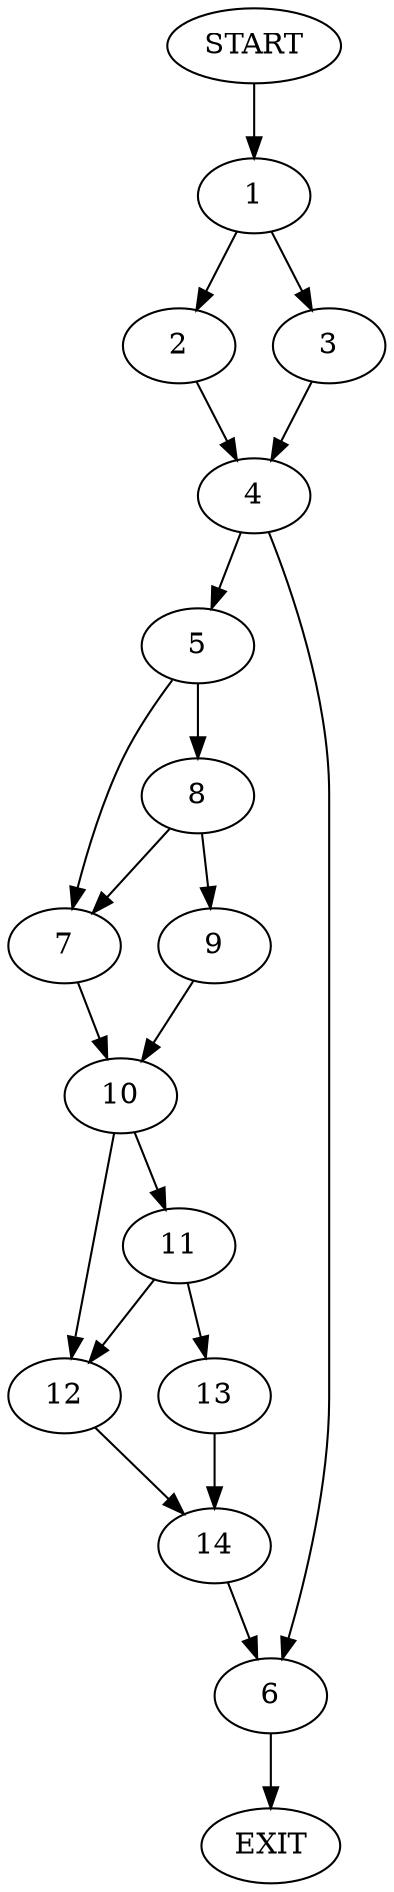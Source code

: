 digraph {
0 [label="START"]
15 [label="EXIT"]
0 -> 1
1 -> 2
1 -> 3
3 -> 4
2 -> 4
4 -> 5
4 -> 6
5 -> 7
5 -> 8
6 -> 15
8 -> 7
8 -> 9
7 -> 10
9 -> 10
10 -> 11
10 -> 12
11 -> 12
11 -> 13
12 -> 14
13 -> 14
14 -> 6
}
